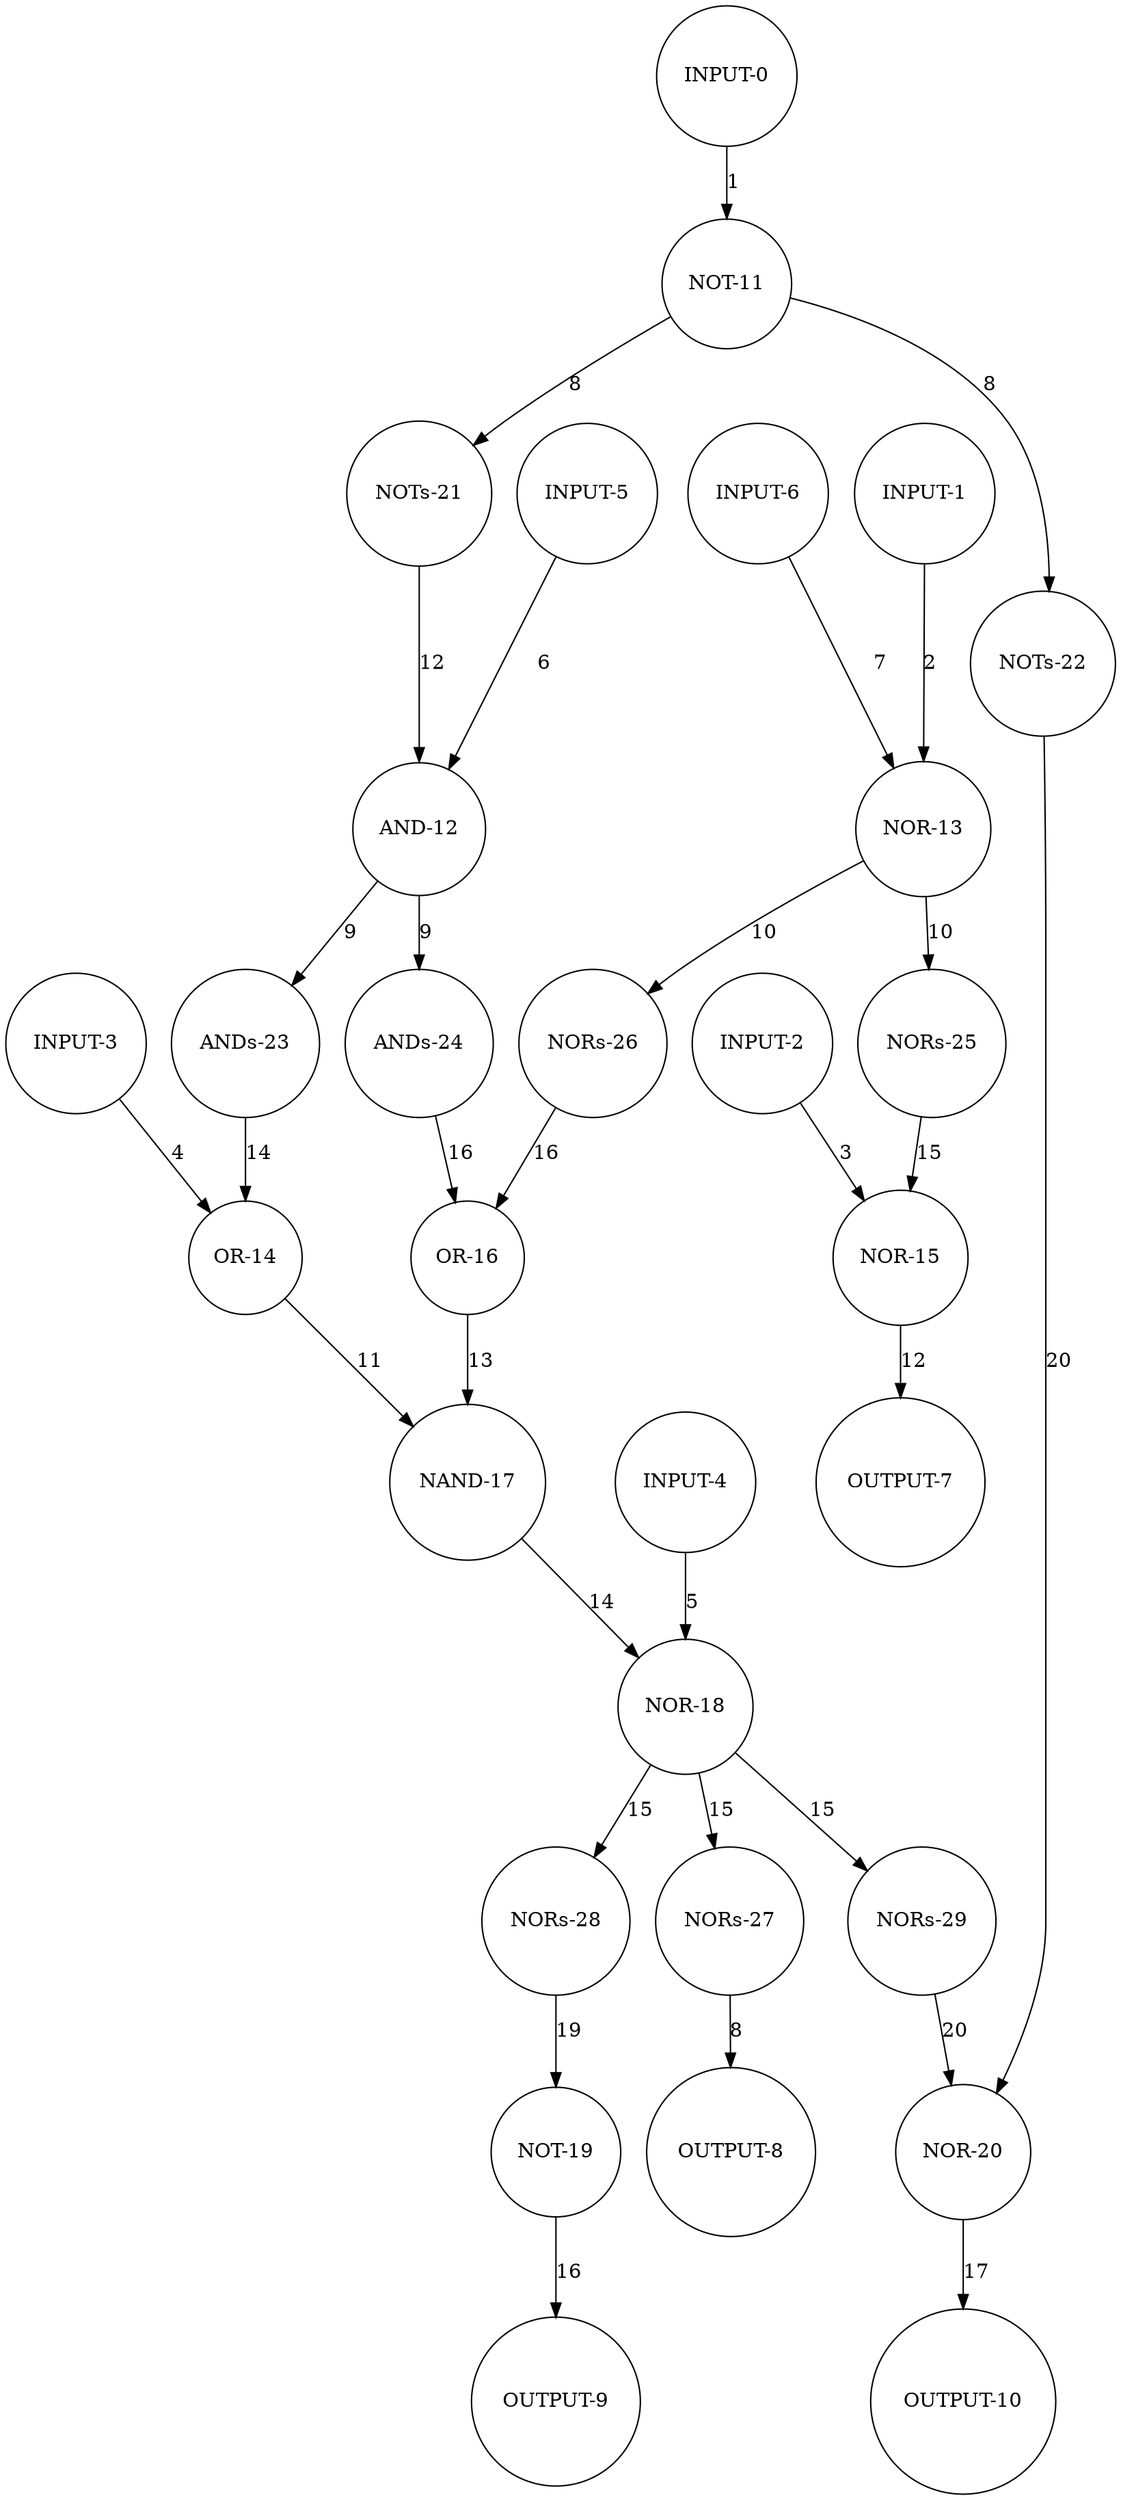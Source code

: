digraph {
0 [label="INPUT-0",shape=circle];
1 [label="INPUT-1",shape=circle];
2 [label="INPUT-2",shape=circle];
3 [label="INPUT-3",shape=circle];
4 [label="INPUT-4",shape=circle];
5 [label="INPUT-5",shape=circle];
6 [label="INPUT-6",shape=circle];
7 [label="OUTPUT-7",shape=circle];
8 [label="OUTPUT-8",shape=circle];
9 [label="OUTPUT-9",shape=circle];
10 [label="OUTPUT-10",shape=circle];
11 [label="NOT-11",shape=circle];
12 [label="AND-12",shape=circle];
13 [label="NOR-13",shape=circle];
14 [label="OR-14",shape=circle];
15 [label="NOR-15",shape=circle];
16 [label="OR-16",shape=circle];
17 [label="NAND-17",shape=circle];
18 [label="NOR-18",shape=circle];
19 [label="NOT-19",shape=circle];
20 [label="NOR-20",shape=circle];
21 [label="NOTs-21",shape=circle];
22 [label="NOTs-22",shape=circle];
23 [label="ANDs-23",shape=circle];
24 [label="ANDs-24",shape=circle];
25 [label="NORs-25",shape=circle];
26 [label="NORs-26",shape=circle];
27 [label="NORs-27",shape=circle];
28 [label="NORs-28",shape=circle];
29 [label="NORs-29",shape=circle];
0 -> 11[label="1"];
1 -> 13[label="2"];
2 -> 15[label="3"];
3 -> 14[label="4"];
4 -> 18[label="5"];
5 -> 12[label="6"];
6 -> 13[label="7"];
11 -> 21[label="8"];
11 -> 22[label="8"];
12 -> 23[label="9"];
12 -> 24[label="9"];
13 -> 25[label="10"];
13 -> 26[label="10"];
14 -> 17[label="11"];
15 -> 7[label="12"];
16 -> 17[label="13"];
17 -> 18[label="14"];
18 -> 27[label="15"];
18 -> 28[label="15"];
18 -> 29[label="15"];
19 -> 9[label="16"];
20 -> 10[label="17"];
21 -> 12[label="12"];
22 -> 20[label="20"];
23 -> 14[label="14"];
24 -> 16[label="16"];
25 -> 15[label="15"];
26 -> 16[label="16"];
27 -> 8[label="8"];
28 -> 19[label="19"];
29 -> 20[label="20"];
}
